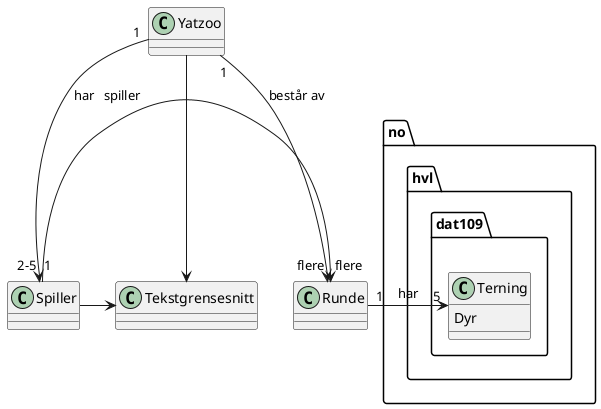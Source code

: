@startuml

class Yatzoo{

}

class Tekstgrensesnitt {

}

class Spiller{

}

class Runde{

}

class no.hvl.dat109.Terning{
Dyr

}

Yatzoo "1" --> "2-5" Spiller : har
Yatzoo -> Tekstgrensesnitt
Spiller -> Tekstgrensesnitt
Yatzoo "1" -> "flere" Runde : består av
Spiller "1" -> "flere" Runde : spiller
Runde "1" -> "5" no.hvl.dat109.Terning : har


@enduml